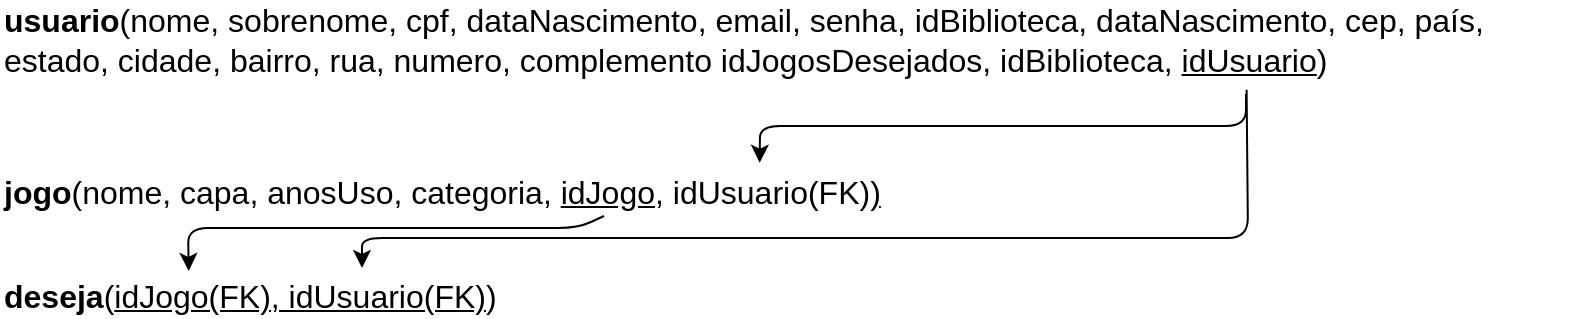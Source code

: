 <mxfile version="12.2.6" type="device" pages="1"><diagram id="XWVZuWk7cmmGpXdx1h8X" name="Page-1"><mxGraphModel dx="1005" dy="501" grid="0" gridSize="10" guides="1" tooltips="1" connect="1" arrows="1" fold="1" page="1" pageScale="1" pageWidth="827" pageHeight="1169" math="0" shadow="0"><root><mxCell id="0"/><mxCell id="1" parent="0"/><mxCell id="lh1rNFuaKa9dSqj0IM5z-1" value="&lt;b style=&quot;font-size: 16px&quot;&gt;usuario&lt;/b&gt;(nome, sobrenome, cpf, dataNascimento, email, senha, idBiblioteca, dataNascimento, cep, país, estado, cidade, bairro, rua, numero, complemento idJogosDesejados, idBiblioteca, &lt;u&gt;idUsuario&lt;/u&gt;)" style="text;html=1;strokeColor=none;fillColor=none;align=left;verticalAlign=middle;whiteSpace=wrap;rounded=0;fontStyle=0;fontSize=16;" vertex="1" parent="1"><mxGeometry x="22" y="20" width="793" height="40" as="geometry"/></mxCell><mxCell id="lh1rNFuaKa9dSqj0IM5z-2" value="&lt;b&gt;jogo&lt;/b&gt;(nome, capa, anosUso, categoria, &lt;u&gt;idJogo&lt;/u&gt;, idUsuario(FK)&lt;u&gt;)&lt;/u&gt;" style="text;html=1;strokeColor=none;fillColor=none;align=left;verticalAlign=middle;whiteSpace=wrap;rounded=0;fontStyle=0;fontSize=16;" vertex="1" parent="1"><mxGeometry x="22" y="105" width="793" height="21" as="geometry"/></mxCell><mxCell id="lh1rNFuaKa9dSqj0IM5z-3" value="" style="endArrow=classic;html=1;fontSize=16;entryX=0.479;entryY=-0.174;entryDx=0;entryDy=0;entryPerimeter=0;" edge="1" parent="1" target="lh1rNFuaKa9dSqj0IM5z-2"><mxGeometry width="50" height="50" relative="1" as="geometry"><mxPoint x="645" y="67" as="sourcePoint"/><mxPoint x="390" y="185" as="targetPoint"/><Array as="points"><mxPoint x="645" y="83"/><mxPoint x="402" y="83"/></Array></mxGeometry></mxCell><mxCell id="lh1rNFuaKa9dSqj0IM5z-6" value="&lt;b&gt;deseja&lt;/b&gt;(&lt;u&gt;idJogo(FK), idUsuario(FK)&lt;/u&gt;)&amp;nbsp;" style="text;html=1;strokeColor=none;fillColor=none;align=left;verticalAlign=middle;whiteSpace=wrap;rounded=0;fontStyle=0;fontSize=16;" vertex="1" parent="1"><mxGeometry x="22" y="157.5" width="793" height="21" as="geometry"/></mxCell><mxCell id="lh1rNFuaKa9dSqj0IM5z-8" value="" style="endArrow=classic;html=1;fontSize=16;exitX=0.786;exitY=1.122;exitDx=0;exitDy=0;exitPerimeter=0;" edge="1" parent="1" source="lh1rNFuaKa9dSqj0IM5z-1"><mxGeometry width="50" height="50" relative="1" as="geometry"><mxPoint x="641" y="65" as="sourcePoint"/><mxPoint x="203" y="154" as="targetPoint"/><Array as="points"><mxPoint x="646" y="139"/><mxPoint x="419" y="139"/><mxPoint x="203" y="139"/></Array></mxGeometry></mxCell><mxCell id="lh1rNFuaKa9dSqj0IM5z-10" value="" style="endArrow=classic;html=1;fontSize=16;entryX=0.119;entryY=-0.097;entryDx=0;entryDy=0;entryPerimeter=0;" edge="1" parent="1" target="lh1rNFuaKa9dSqj0IM5z-6"><mxGeometry width="50" height="50" relative="1" as="geometry"><mxPoint x="324" y="128" as="sourcePoint"/><mxPoint x="72" y="291" as="targetPoint"/><Array as="points"><mxPoint x="311" y="134"/><mxPoint x="116" y="134"/></Array></mxGeometry></mxCell></root></mxGraphModel></diagram></mxfile>
